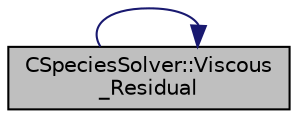 digraph "CSpeciesSolver::Viscous_Residual"
{
 // LATEX_PDF_SIZE
  edge [fontname="Helvetica",fontsize="10",labelfontname="Helvetica",labelfontsize="10"];
  node [fontname="Helvetica",fontsize="10",shape=record];
  rankdir="RL";
  Node1 [label="CSpeciesSolver::Viscous\l_Residual",height=0.2,width=0.4,color="black", fillcolor="grey75", style="filled", fontcolor="black",tooltip="Compute the viscous flux for the turbulent equation at a particular edge."];
  Node1 -> Node1 [dir="back",color="midnightblue",fontsize="10",style="solid",fontname="Helvetica"];
}
